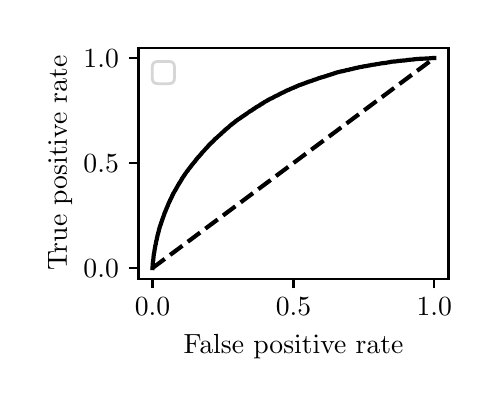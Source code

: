 \begingroup%
\makeatletter%
\begin{pgfpicture}%
\pgfpathrectangle{\pgfpointorigin}{\pgfqpoint{2.222in}{1.754in}}%
\pgfusepath{use as bounding box, clip}%
\begin{pgfscope}%
\pgfsetbuttcap%
\pgfsetmiterjoin%
\definecolor{currentfill}{rgb}{1.0,1.0,1.0}%
\pgfsetfillcolor{currentfill}%
\pgfsetlinewidth{0.0pt}%
\definecolor{currentstroke}{rgb}{1.0,1.0,1.0}%
\pgfsetstrokecolor{currentstroke}%
\pgfsetdash{}{0pt}%
\pgfpathmoveto{\pgfqpoint{0.0in}{0.0in}}%
\pgfpathlineto{\pgfqpoint{2.222in}{0.0in}}%
\pgfpathlineto{\pgfqpoint{2.222in}{1.754in}}%
\pgfpathlineto{\pgfqpoint{0.0in}{1.754in}}%
\pgfpathlineto{\pgfqpoint{0.0in}{0.0in}}%
\pgfpathclose%
\pgfusepath{fill}%
\end{pgfscope}%
\begin{pgfscope}%
\pgfsetbuttcap%
\pgfsetmiterjoin%
\definecolor{currentfill}{rgb}{1.0,1.0,1.0}%
\pgfsetfillcolor{currentfill}%
\pgfsetlinewidth{0.0pt}%
\definecolor{currentstroke}{rgb}{0.0,0.0,0.0}%
\pgfsetstrokecolor{currentstroke}%
\pgfsetstrokeopacity{0.0}%
\pgfsetdash{}{0pt}%
\pgfpathmoveto{\pgfqpoint{0.554in}{0.499in}}%
\pgfpathlineto{\pgfqpoint{2.104in}{0.499in}}%
\pgfpathlineto{\pgfqpoint{2.104in}{1.654in}}%
\pgfpathlineto{\pgfqpoint{0.554in}{1.654in}}%
\pgfpathlineto{\pgfqpoint{0.554in}{0.499in}}%
\pgfpathclose%
\pgfusepath{fill}%
\end{pgfscope}%
\begin{pgfscope}%
\pgfsetbuttcap%
\pgfsetroundjoin%
\definecolor{currentfill}{rgb}{0.0,0.0,0.0}%
\pgfsetfillcolor{currentfill}%
\pgfsetlinewidth{0.803pt}%
\definecolor{currentstroke}{rgb}{0.0,0.0,0.0}%
\pgfsetstrokecolor{currentstroke}%
\pgfsetdash{}{0pt}%
\pgfsys@defobject{currentmarker}{\pgfqpoint{0.0in}{-0.049in}}{\pgfqpoint{0.0in}{0.0in}}{%
\pgfpathmoveto{\pgfqpoint{0.0in}{0.0in}}%
\pgfpathlineto{\pgfqpoint{0.0in}{-0.049in}}%
\pgfusepath{stroke,fill}%
}%
\begin{pgfscope}%
\pgfsys@transformshift{0.624in}{0.499in}%
\pgfsys@useobject{currentmarker}{}%
\end{pgfscope}%
\end{pgfscope}%
\begin{pgfscope}%
\definecolor{textcolor}{rgb}{0.0,0.0,0.0}%
\pgfsetstrokecolor{textcolor}%
\pgfsetfillcolor{textcolor}%
\pgftext[x=0.624in,y=0.402in,,top]{\color{textcolor}\rmfamily\fontsize{10.0}{12.0}\selectfont \(\displaystyle {0.0}\)}%
\end{pgfscope}%
\begin{pgfscope}%
\pgfsetbuttcap%
\pgfsetroundjoin%
\definecolor{currentfill}{rgb}{0.0,0.0,0.0}%
\pgfsetfillcolor{currentfill}%
\pgfsetlinewidth{0.803pt}%
\definecolor{currentstroke}{rgb}{0.0,0.0,0.0}%
\pgfsetstrokecolor{currentstroke}%
\pgfsetdash{}{0pt}%
\pgfsys@defobject{currentmarker}{\pgfqpoint{0.0in}{-0.049in}}{\pgfqpoint{0.0in}{0.0in}}{%
\pgfpathmoveto{\pgfqpoint{0.0in}{0.0in}}%
\pgfpathlineto{\pgfqpoint{0.0in}{-0.049in}}%
\pgfusepath{stroke,fill}%
}%
\begin{pgfscope}%
\pgfsys@transformshift{1.329in}{0.499in}%
\pgfsys@useobject{currentmarker}{}%
\end{pgfscope}%
\end{pgfscope}%
\begin{pgfscope}%
\definecolor{textcolor}{rgb}{0.0,0.0,0.0}%
\pgfsetstrokecolor{textcolor}%
\pgfsetfillcolor{textcolor}%
\pgftext[x=1.329in,y=0.402in,,top]{\color{textcolor}\rmfamily\fontsize{10.0}{12.0}\selectfont \(\displaystyle {0.5}\)}%
\end{pgfscope}%
\begin{pgfscope}%
\pgfsetbuttcap%
\pgfsetroundjoin%
\definecolor{currentfill}{rgb}{0.0,0.0,0.0}%
\pgfsetfillcolor{currentfill}%
\pgfsetlinewidth{0.803pt}%
\definecolor{currentstroke}{rgb}{0.0,0.0,0.0}%
\pgfsetstrokecolor{currentstroke}%
\pgfsetdash{}{0pt}%
\pgfsys@defobject{currentmarker}{\pgfqpoint{0.0in}{-0.049in}}{\pgfqpoint{0.0in}{0.0in}}{%
\pgfpathmoveto{\pgfqpoint{0.0in}{0.0in}}%
\pgfpathlineto{\pgfqpoint{0.0in}{-0.049in}}%
\pgfusepath{stroke,fill}%
}%
\begin{pgfscope}%
\pgfsys@transformshift{2.033in}{0.499in}%
\pgfsys@useobject{currentmarker}{}%
\end{pgfscope}%
\end{pgfscope}%
\begin{pgfscope}%
\definecolor{textcolor}{rgb}{0.0,0.0,0.0}%
\pgfsetstrokecolor{textcolor}%
\pgfsetfillcolor{textcolor}%
\pgftext[x=2.033in,y=0.402in,,top]{\color{textcolor}\rmfamily\fontsize{10.0}{12.0}\selectfont \(\displaystyle {1.0}\)}%
\end{pgfscope}%
\begin{pgfscope}%
\definecolor{textcolor}{rgb}{0.0,0.0,0.0}%
\pgfsetstrokecolor{textcolor}%
\pgfsetfillcolor{textcolor}%
\pgftext[x=1.329in,y=0.223in,,top]{\color{textcolor}\rmfamily\fontsize{10.0}{12.0}\selectfont False positive rate}%
\end{pgfscope}%
\begin{pgfscope}%
\pgfsetbuttcap%
\pgfsetroundjoin%
\definecolor{currentfill}{rgb}{0.0,0.0,0.0}%
\pgfsetfillcolor{currentfill}%
\pgfsetlinewidth{0.803pt}%
\definecolor{currentstroke}{rgb}{0.0,0.0,0.0}%
\pgfsetstrokecolor{currentstroke}%
\pgfsetdash{}{0pt}%
\pgfsys@defobject{currentmarker}{\pgfqpoint{-0.049in}{0.0in}}{\pgfqpoint{-0.0in}{0.0in}}{%
\pgfpathmoveto{\pgfqpoint{-0.0in}{0.0in}}%
\pgfpathlineto{\pgfqpoint{-0.049in}{0.0in}}%
\pgfusepath{stroke,fill}%
}%
\begin{pgfscope}%
\pgfsys@transformshift{0.554in}{0.552in}%
\pgfsys@useobject{currentmarker}{}%
\end{pgfscope}%
\end{pgfscope}%
\begin{pgfscope}%
\definecolor{textcolor}{rgb}{0.0,0.0,0.0}%
\pgfsetstrokecolor{textcolor}%
\pgfsetfillcolor{textcolor}%
\pgftext[x=0.279in, y=0.504in, left, base]{\color{textcolor}\rmfamily\fontsize{10.0}{12.0}\selectfont \(\displaystyle {0.0}\)}%
\end{pgfscope}%
\begin{pgfscope}%
\pgfsetbuttcap%
\pgfsetroundjoin%
\definecolor{currentfill}{rgb}{0.0,0.0,0.0}%
\pgfsetfillcolor{currentfill}%
\pgfsetlinewidth{0.803pt}%
\definecolor{currentstroke}{rgb}{0.0,0.0,0.0}%
\pgfsetstrokecolor{currentstroke}%
\pgfsetdash{}{0pt}%
\pgfsys@defobject{currentmarker}{\pgfqpoint{-0.049in}{0.0in}}{\pgfqpoint{-0.0in}{0.0in}}{%
\pgfpathmoveto{\pgfqpoint{-0.0in}{0.0in}}%
\pgfpathlineto{\pgfqpoint{-0.049in}{0.0in}}%
\pgfusepath{stroke,fill}%
}%
\begin{pgfscope}%
\pgfsys@transformshift{0.554in}{1.077in}%
\pgfsys@useobject{currentmarker}{}%
\end{pgfscope}%
\end{pgfscope}%
\begin{pgfscope}%
\definecolor{textcolor}{rgb}{0.0,0.0,0.0}%
\pgfsetstrokecolor{textcolor}%
\pgfsetfillcolor{textcolor}%
\pgftext[x=0.279in, y=1.029in, left, base]{\color{textcolor}\rmfamily\fontsize{10.0}{12.0}\selectfont \(\displaystyle {0.5}\)}%
\end{pgfscope}%
\begin{pgfscope}%
\pgfsetbuttcap%
\pgfsetroundjoin%
\definecolor{currentfill}{rgb}{0.0,0.0,0.0}%
\pgfsetfillcolor{currentfill}%
\pgfsetlinewidth{0.803pt}%
\definecolor{currentstroke}{rgb}{0.0,0.0,0.0}%
\pgfsetstrokecolor{currentstroke}%
\pgfsetdash{}{0pt}%
\pgfsys@defobject{currentmarker}{\pgfqpoint{-0.049in}{0.0in}}{\pgfqpoint{-0.0in}{0.0in}}{%
\pgfpathmoveto{\pgfqpoint{-0.0in}{0.0in}}%
\pgfpathlineto{\pgfqpoint{-0.049in}{0.0in}}%
\pgfusepath{stroke,fill}%
}%
\begin{pgfscope}%
\pgfsys@transformshift{0.554in}{1.602in}%
\pgfsys@useobject{currentmarker}{}%
\end{pgfscope}%
\end{pgfscope}%
\begin{pgfscope}%
\definecolor{textcolor}{rgb}{0.0,0.0,0.0}%
\pgfsetstrokecolor{textcolor}%
\pgfsetfillcolor{textcolor}%
\pgftext[x=0.279in, y=1.554in, left, base]{\color{textcolor}\rmfamily\fontsize{10.0}{12.0}\selectfont \(\displaystyle {1.0}\)}%
\end{pgfscope}%
\begin{pgfscope}%
\definecolor{textcolor}{rgb}{0.0,0.0,0.0}%
\pgfsetstrokecolor{textcolor}%
\pgfsetfillcolor{textcolor}%
\pgftext[x=0.223in,y=1.077in,,bottom,rotate=90.0]{\color{textcolor}\rmfamily\fontsize{10.0}{12.0}\selectfont True positive rate}%
\end{pgfscope}%
\begin{pgfscope}%
\pgfpathrectangle{\pgfqpoint{0.554in}{0.499in}}{\pgfqpoint{1.55in}{1.155in}}%
\pgfusepath{clip}%
\pgfsetbuttcap%
\pgfsetroundjoin%
\pgfsetlinewidth{1.506pt}%
\definecolor{currentstroke}{rgb}{0.0,0.0,0.0}%
\pgfsetstrokecolor{currentstroke}%
\pgfsetdash{{5.55pt}{2.4pt}}{0.0pt}%
\pgfpathmoveto{\pgfqpoint{0.624in}{0.552in}}%
\pgfpathlineto{\pgfqpoint{2.033in}{1.602in}}%
\pgfusepath{stroke}%
\end{pgfscope}%
\begin{pgfscope}%
\pgfpathrectangle{\pgfqpoint{0.554in}{0.499in}}{\pgfqpoint{1.55in}{1.155in}}%
\pgfusepath{clip}%
\pgfsetrectcap%
\pgfsetroundjoin%
\pgfsetlinewidth{1.506pt}%
\definecolor{currentstroke}{rgb}{0.0,0.0,0.0}%
\pgfsetstrokecolor{currentstroke}%
\pgfsetdash{}{0pt}%
\pgfpathmoveto{\pgfqpoint{0.624in}{0.552in}}%
\pgfpathlineto{\pgfqpoint{0.625in}{0.566in}}%
\pgfpathlineto{\pgfqpoint{0.625in}{0.567in}}%
\pgfpathlineto{\pgfqpoint{0.626in}{0.581in}}%
\pgfpathlineto{\pgfqpoint{0.626in}{0.582in}}%
\pgfpathlineto{\pgfqpoint{0.626in}{0.582in}}%
\pgfpathlineto{\pgfqpoint{0.628in}{0.592in}}%
\pgfpathlineto{\pgfqpoint{0.628in}{0.593in}}%
\pgfpathlineto{\pgfqpoint{0.629in}{0.604in}}%
\pgfpathlineto{\pgfqpoint{0.629in}{0.605in}}%
\pgfpathlineto{\pgfqpoint{0.63in}{0.614in}}%
\pgfpathlineto{\pgfqpoint{0.63in}{0.615in}}%
\pgfpathlineto{\pgfqpoint{0.631in}{0.623in}}%
\pgfpathlineto{\pgfqpoint{0.631in}{0.624in}}%
\pgfpathlineto{\pgfqpoint{0.633in}{0.63in}}%
\pgfpathlineto{\pgfqpoint{0.633in}{0.631in}}%
\pgfpathlineto{\pgfqpoint{0.634in}{0.639in}}%
\pgfpathlineto{\pgfqpoint{0.634in}{0.64in}}%
\pgfpathlineto{\pgfqpoint{0.635in}{0.647in}}%
\pgfpathlineto{\pgfqpoint{0.636in}{0.648in}}%
\pgfpathlineto{\pgfqpoint{0.637in}{0.655in}}%
\pgfpathlineto{\pgfqpoint{0.637in}{0.656in}}%
\pgfpathlineto{\pgfqpoint{0.638in}{0.662in}}%
\pgfpathlineto{\pgfqpoint{0.638in}{0.663in}}%
\pgfpathlineto{\pgfqpoint{0.639in}{0.668in}}%
\pgfpathlineto{\pgfqpoint{0.64in}{0.669in}}%
\pgfpathlineto{\pgfqpoint{0.64in}{0.669in}}%
\pgfpathlineto{\pgfqpoint{0.641in}{0.675in}}%
\pgfpathlineto{\pgfqpoint{0.641in}{0.676in}}%
\pgfpathlineto{\pgfqpoint{0.642in}{0.681in}}%
\pgfpathlineto{\pgfqpoint{0.642in}{0.682in}}%
\pgfpathlineto{\pgfqpoint{0.643in}{0.688in}}%
\pgfpathlineto{\pgfqpoint{0.644in}{0.689in}}%
\pgfpathlineto{\pgfqpoint{0.645in}{0.693in}}%
\pgfpathlineto{\pgfqpoint{0.645in}{0.694in}}%
\pgfpathlineto{\pgfqpoint{0.646in}{0.699in}}%
\pgfpathlineto{\pgfqpoint{0.646in}{0.7in}}%
\pgfpathlineto{\pgfqpoint{0.647in}{0.706in}}%
\pgfpathlineto{\pgfqpoint{0.648in}{0.707in}}%
\pgfpathlineto{\pgfqpoint{0.649in}{0.713in}}%
\pgfpathlineto{\pgfqpoint{0.649in}{0.714in}}%
\pgfpathlineto{\pgfqpoint{0.65in}{0.719in}}%
\pgfpathlineto{\pgfqpoint{0.651in}{0.72in}}%
\pgfpathlineto{\pgfqpoint{0.652in}{0.724in}}%
\pgfpathlineto{\pgfqpoint{0.652in}{0.725in}}%
\pgfpathlineto{\pgfqpoint{0.653in}{0.729in}}%
\pgfpathlineto{\pgfqpoint{0.653in}{0.73in}}%
\pgfpathlineto{\pgfqpoint{0.655in}{0.735in}}%
\pgfpathlineto{\pgfqpoint{0.655in}{0.735in}}%
\pgfpathlineto{\pgfqpoint{0.655in}{0.736in}}%
\pgfpathlineto{\pgfqpoint{0.656in}{0.741in}}%
\pgfpathlineto{\pgfqpoint{0.656in}{0.742in}}%
\pgfpathlineto{\pgfqpoint{0.657in}{0.746in}}%
\pgfpathlineto{\pgfqpoint{0.658in}{0.747in}}%
\pgfpathlineto{\pgfqpoint{0.659in}{0.751in}}%
\pgfpathlineto{\pgfqpoint{0.659in}{0.752in}}%
\pgfpathlineto{\pgfqpoint{0.66in}{0.756in}}%
\pgfpathlineto{\pgfqpoint{0.66in}{0.757in}}%
\pgfpathlineto{\pgfqpoint{0.662in}{0.761in}}%
\pgfpathlineto{\pgfqpoint{0.662in}{0.762in}}%
\pgfpathlineto{\pgfqpoint{0.663in}{0.765in}}%
\pgfpathlineto{\pgfqpoint{0.664in}{0.766in}}%
\pgfpathlineto{\pgfqpoint{0.665in}{0.77in}}%
\pgfpathlineto{\pgfqpoint{0.665in}{0.771in}}%
\pgfpathlineto{\pgfqpoint{0.666in}{0.773in}}%
\pgfpathlineto{\pgfqpoint{0.667in}{0.774in}}%
\pgfpathlineto{\pgfqpoint{0.668in}{0.779in}}%
\pgfpathlineto{\pgfqpoint{0.668in}{0.78in}}%
\pgfpathlineto{\pgfqpoint{0.669in}{0.783in}}%
\pgfpathlineto{\pgfqpoint{0.67in}{0.784in}}%
\pgfpathlineto{\pgfqpoint{0.671in}{0.788in}}%
\pgfpathlineto{\pgfqpoint{0.671in}{0.789in}}%
\pgfpathlineto{\pgfqpoint{0.672in}{0.792in}}%
\pgfpathlineto{\pgfqpoint{0.673in}{0.793in}}%
\pgfpathlineto{\pgfqpoint{0.674in}{0.796in}}%
\pgfpathlineto{\pgfqpoint{0.674in}{0.797in}}%
\pgfpathlineto{\pgfqpoint{0.675in}{0.8in}}%
\pgfpathlineto{\pgfqpoint{0.676in}{0.801in}}%
\pgfpathlineto{\pgfqpoint{0.677in}{0.804in}}%
\pgfpathlineto{\pgfqpoint{0.677in}{0.805in}}%
\pgfpathlineto{\pgfqpoint{0.678in}{0.808in}}%
\pgfpathlineto{\pgfqpoint{0.679in}{0.809in}}%
\pgfpathlineto{\pgfqpoint{0.68in}{0.812in}}%
\pgfpathlineto{\pgfqpoint{0.68in}{0.813in}}%
\pgfpathlineto{\pgfqpoint{0.681in}{0.816in}}%
\pgfpathlineto{\pgfqpoint{0.682in}{0.817in}}%
\pgfpathlineto{\pgfqpoint{0.683in}{0.821in}}%
\pgfpathlineto{\pgfqpoint{0.683in}{0.822in}}%
\pgfpathlineto{\pgfqpoint{0.684in}{0.826in}}%
\pgfpathlineto{\pgfqpoint{0.685in}{0.827in}}%
\pgfpathlineto{\pgfqpoint{0.686in}{0.83in}}%
\pgfpathlineto{\pgfqpoint{0.687in}{0.831in}}%
\pgfpathlineto{\pgfqpoint{0.688in}{0.833in}}%
\pgfpathlineto{\pgfqpoint{0.688in}{0.835in}}%
\pgfpathlineto{\pgfqpoint{0.689in}{0.838in}}%
\pgfpathlineto{\pgfqpoint{0.689in}{0.838in}}%
\pgfpathlineto{\pgfqpoint{0.69in}{0.839in}}%
\pgfpathlineto{\pgfqpoint{0.691in}{0.841in}}%
\pgfpathlineto{\pgfqpoint{0.691in}{0.842in}}%
\pgfpathlineto{\pgfqpoint{0.692in}{0.845in}}%
\pgfpathlineto{\pgfqpoint{0.693in}{0.846in}}%
\pgfpathlineto{\pgfqpoint{0.694in}{0.849in}}%
\pgfpathlineto{\pgfqpoint{0.694in}{0.85in}}%
\pgfpathlineto{\pgfqpoint{0.695in}{0.853in}}%
\pgfpathlineto{\pgfqpoint{0.695in}{0.853in}}%
\pgfpathlineto{\pgfqpoint{0.696in}{0.854in}}%
\pgfpathlineto{\pgfqpoint{0.698in}{0.858in}}%
\pgfpathlineto{\pgfqpoint{0.698in}{0.859in}}%
\pgfpathlineto{\pgfqpoint{0.699in}{0.862in}}%
\pgfpathlineto{\pgfqpoint{0.7in}{0.863in}}%
\pgfpathlineto{\pgfqpoint{0.701in}{0.865in}}%
\pgfpathlineto{\pgfqpoint{0.701in}{0.866in}}%
\pgfpathlineto{\pgfqpoint{0.702in}{0.869in}}%
\pgfpathlineto{\pgfqpoint{0.702in}{0.869in}}%
\pgfpathlineto{\pgfqpoint{0.703in}{0.87in}}%
\pgfpathlineto{\pgfqpoint{0.704in}{0.873in}}%
\pgfpathlineto{\pgfqpoint{0.704in}{0.874in}}%
\pgfpathlineto{\pgfqpoint{0.704in}{0.874in}}%
\pgfpathlineto{\pgfqpoint{0.705in}{0.877in}}%
\pgfpathlineto{\pgfqpoint{0.706in}{0.878in}}%
\pgfpathlineto{\pgfqpoint{0.707in}{0.88in}}%
\pgfpathlineto{\pgfqpoint{0.707in}{0.881in}}%
\pgfpathlineto{\pgfqpoint{0.708in}{0.883in}}%
\pgfpathlineto{\pgfqpoint{0.709in}{0.884in}}%
\pgfpathlineto{\pgfqpoint{0.71in}{0.886in}}%
\pgfpathlineto{\pgfqpoint{0.711in}{0.887in}}%
\pgfpathlineto{\pgfqpoint{0.712in}{0.89in}}%
\pgfpathlineto{\pgfqpoint{0.712in}{0.892in}}%
\pgfpathlineto{\pgfqpoint{0.713in}{0.894in}}%
\pgfpathlineto{\pgfqpoint{0.714in}{0.895in}}%
\pgfpathlineto{\pgfqpoint{0.715in}{0.897in}}%
\pgfpathlineto{\pgfqpoint{0.716in}{0.898in}}%
\pgfpathlineto{\pgfqpoint{0.717in}{0.901in}}%
\pgfpathlineto{\pgfqpoint{0.717in}{0.902in}}%
\pgfpathlineto{\pgfqpoint{0.718in}{0.904in}}%
\pgfpathlineto{\pgfqpoint{0.719in}{0.905in}}%
\pgfpathlineto{\pgfqpoint{0.72in}{0.907in}}%
\pgfpathlineto{\pgfqpoint{0.721in}{0.908in}}%
\pgfpathlineto{\pgfqpoint{0.722in}{0.911in}}%
\pgfpathlineto{\pgfqpoint{0.722in}{0.912in}}%
\pgfpathlineto{\pgfqpoint{0.723in}{0.915in}}%
\pgfpathlineto{\pgfqpoint{0.724in}{0.916in}}%
\pgfpathlineto{\pgfqpoint{0.725in}{0.918in}}%
\pgfpathlineto{\pgfqpoint{0.726in}{0.919in}}%
\pgfpathlineto{\pgfqpoint{0.727in}{0.921in}}%
\pgfpathlineto{\pgfqpoint{0.727in}{0.923in}}%
\pgfpathlineto{\pgfqpoint{0.728in}{0.925in}}%
\pgfpathlineto{\pgfqpoint{0.729in}{0.926in}}%
\pgfpathlineto{\pgfqpoint{0.729in}{0.926in}}%
\pgfpathlineto{\pgfqpoint{0.73in}{0.928in}}%
\pgfpathlineto{\pgfqpoint{0.73in}{0.928in}}%
\pgfpathlineto{\pgfqpoint{0.731in}{0.929in}}%
\pgfpathlineto{\pgfqpoint{0.732in}{0.93in}}%
\pgfpathlineto{\pgfqpoint{0.732in}{0.932in}}%
\pgfpathlineto{\pgfqpoint{0.733in}{0.933in}}%
\pgfpathlineto{\pgfqpoint{0.734in}{0.935in}}%
\pgfpathlineto{\pgfqpoint{0.735in}{0.937in}}%
\pgfpathlineto{\pgfqpoint{0.736in}{0.938in}}%
\pgfpathlineto{\pgfqpoint{0.737in}{0.94in}}%
\pgfpathlineto{\pgfqpoint{0.738in}{0.941in}}%
\pgfpathlineto{\pgfqpoint{0.739in}{0.943in}}%
\pgfpathlineto{\pgfqpoint{0.74in}{0.944in}}%
\pgfpathlineto{\pgfqpoint{0.741in}{0.946in}}%
\pgfpathlineto{\pgfqpoint{0.741in}{0.948in}}%
\pgfpathlineto{\pgfqpoint{0.742in}{0.949in}}%
\pgfpathlineto{\pgfqpoint{0.743in}{0.95in}}%
\pgfpathlineto{\pgfqpoint{0.744in}{0.952in}}%
\pgfpathlineto{\pgfqpoint{0.745in}{0.954in}}%
\pgfpathlineto{\pgfqpoint{0.746in}{0.956in}}%
\pgfpathlineto{\pgfqpoint{0.747in}{0.957in}}%
\pgfpathlineto{\pgfqpoint{0.748in}{0.959in}}%
\pgfpathlineto{\pgfqpoint{0.749in}{0.96in}}%
\pgfpathlineto{\pgfqpoint{0.75in}{0.963in}}%
\pgfpathlineto{\pgfqpoint{0.75in}{0.964in}}%
\pgfpathlineto{\pgfqpoint{0.751in}{0.965in}}%
\pgfpathlineto{\pgfqpoint{0.752in}{0.966in}}%
\pgfpathlineto{\pgfqpoint{0.753in}{0.968in}}%
\pgfpathlineto{\pgfqpoint{0.754in}{0.969in}}%
\pgfpathlineto{\pgfqpoint{0.755in}{0.971in}}%
\pgfpathlineto{\pgfqpoint{0.756in}{0.972in}}%
\pgfpathlineto{\pgfqpoint{0.757in}{0.974in}}%
\pgfpathlineto{\pgfqpoint{0.757in}{0.975in}}%
\pgfpathlineto{\pgfqpoint{0.758in}{0.977in}}%
\pgfpathlineto{\pgfqpoint{0.759in}{0.978in}}%
\pgfpathlineto{\pgfqpoint{0.76in}{0.98in}}%
\pgfpathlineto{\pgfqpoint{0.761in}{0.981in}}%
\pgfpathlineto{\pgfqpoint{0.762in}{0.982in}}%
\pgfpathlineto{\pgfqpoint{0.763in}{0.983in}}%
\pgfpathlineto{\pgfqpoint{0.764in}{0.985in}}%
\pgfpathlineto{\pgfqpoint{0.764in}{0.985in}}%
\pgfpathlineto{\pgfqpoint{0.764in}{0.986in}}%
\pgfpathlineto{\pgfqpoint{0.766in}{0.988in}}%
\pgfpathlineto{\pgfqpoint{0.766in}{0.989in}}%
\pgfpathlineto{\pgfqpoint{0.767in}{0.991in}}%
\pgfpathlineto{\pgfqpoint{0.768in}{0.992in}}%
\pgfpathlineto{\pgfqpoint{0.769in}{0.994in}}%
\pgfpathlineto{\pgfqpoint{0.77in}{0.995in}}%
\pgfpathlineto{\pgfqpoint{0.771in}{0.996in}}%
\pgfpathlineto{\pgfqpoint{0.771in}{0.998in}}%
\pgfpathlineto{\pgfqpoint{0.772in}{1.0in}}%
\pgfpathlineto{\pgfqpoint{0.773in}{1.001in}}%
\pgfpathlineto{\pgfqpoint{0.775in}{1.004in}}%
\pgfpathlineto{\pgfqpoint{0.776in}{1.005in}}%
\pgfpathlineto{\pgfqpoint{0.777in}{1.007in}}%
\pgfpathlineto{\pgfqpoint{0.778in}{1.008in}}%
\pgfpathlineto{\pgfqpoint{0.779in}{1.01in}}%
\pgfpathlineto{\pgfqpoint{0.78in}{1.011in}}%
\pgfpathlineto{\pgfqpoint{0.781in}{1.013in}}%
\pgfpathlineto{\pgfqpoint{0.782in}{1.014in}}%
\pgfpathlineto{\pgfqpoint{0.783in}{1.016in}}%
\pgfpathlineto{\pgfqpoint{0.784in}{1.017in}}%
\pgfpathlineto{\pgfqpoint{0.785in}{1.019in}}%
\pgfpathlineto{\pgfqpoint{0.786in}{1.02in}}%
\pgfpathlineto{\pgfqpoint{0.787in}{1.021in}}%
\pgfpathlineto{\pgfqpoint{0.787in}{1.022in}}%
\pgfpathlineto{\pgfqpoint{0.788in}{1.024in}}%
\pgfpathlineto{\pgfqpoint{0.789in}{1.025in}}%
\pgfpathlineto{\pgfqpoint{0.791in}{1.027in}}%
\pgfpathlineto{\pgfqpoint{0.791in}{1.028in}}%
\pgfpathlineto{\pgfqpoint{0.793in}{1.03in}}%
\pgfpathlineto{\pgfqpoint{0.793in}{1.031in}}%
\pgfpathlineto{\pgfqpoint{0.794in}{1.032in}}%
\pgfpathlineto{\pgfqpoint{0.795in}{1.033in}}%
\pgfpathlineto{\pgfqpoint{0.796in}{1.034in}}%
\pgfpathlineto{\pgfqpoint{0.797in}{1.036in}}%
\pgfpathlineto{\pgfqpoint{0.798in}{1.037in}}%
\pgfpathlineto{\pgfqpoint{0.799in}{1.039in}}%
\pgfpathlineto{\pgfqpoint{0.8in}{1.04in}}%
\pgfpathlineto{\pgfqpoint{0.802in}{1.041in}}%
\pgfpathlineto{\pgfqpoint{0.803in}{1.043in}}%
\pgfpathlineto{\pgfqpoint{0.803in}{1.044in}}%
\pgfpathlineto{\pgfqpoint{0.805in}{1.046in}}%
\pgfpathlineto{\pgfqpoint{0.805in}{1.047in}}%
\pgfpathlineto{\pgfqpoint{0.806in}{1.048in}}%
\pgfpathlineto{\pgfqpoint{0.807in}{1.049in}}%
\pgfpathlineto{\pgfqpoint{0.808in}{1.05in}}%
\pgfpathlineto{\pgfqpoint{0.809in}{1.051in}}%
\pgfpathlineto{\pgfqpoint{0.81in}{1.053in}}%
\pgfpathlineto{\pgfqpoint{0.811in}{1.054in}}%
\pgfpathlineto{\pgfqpoint{0.812in}{1.055in}}%
\pgfpathlineto{\pgfqpoint{0.813in}{1.056in}}%
\pgfpathlineto{\pgfqpoint{0.814in}{1.058in}}%
\pgfpathlineto{\pgfqpoint{0.815in}{1.059in}}%
\pgfpathlineto{\pgfqpoint{0.816in}{1.06in}}%
\pgfpathlineto{\pgfqpoint{0.817in}{1.062in}}%
\pgfpathlineto{\pgfqpoint{0.818in}{1.063in}}%
\pgfpathlineto{\pgfqpoint{0.819in}{1.064in}}%
\pgfpathlineto{\pgfqpoint{0.82in}{1.066in}}%
\pgfpathlineto{\pgfqpoint{0.821in}{1.067in}}%
\pgfpathlineto{\pgfqpoint{0.822in}{1.069in}}%
\pgfpathlineto{\pgfqpoint{0.823in}{1.07in}}%
\pgfpathlineto{\pgfqpoint{0.824in}{1.071in}}%
\pgfpathlineto{\pgfqpoint{0.825in}{1.072in}}%
\pgfpathlineto{\pgfqpoint{0.826in}{1.073in}}%
\pgfpathlineto{\pgfqpoint{0.827in}{1.074in}}%
\pgfpathlineto{\pgfqpoint{0.828in}{1.076in}}%
\pgfpathlineto{\pgfqpoint{0.829in}{1.077in}}%
\pgfpathlineto{\pgfqpoint{0.83in}{1.078in}}%
\pgfpathlineto{\pgfqpoint{0.831in}{1.079in}}%
\pgfpathlineto{\pgfqpoint{0.832in}{1.08in}}%
\pgfpathlineto{\pgfqpoint{0.832in}{1.08in}}%
\pgfpathlineto{\pgfqpoint{0.833in}{1.081in}}%
\pgfpathlineto{\pgfqpoint{0.834in}{1.083in}}%
\pgfpathlineto{\pgfqpoint{0.835in}{1.084in}}%
\pgfpathlineto{\pgfqpoint{0.836in}{1.085in}}%
\pgfpathlineto{\pgfqpoint{0.837in}{1.086in}}%
\pgfpathlineto{\pgfqpoint{0.838in}{1.088in}}%
\pgfpathlineto{\pgfqpoint{0.838in}{1.089in}}%
\pgfpathlineto{\pgfqpoint{0.838in}{1.089in}}%
\pgfpathlineto{\pgfqpoint{0.84in}{1.091in}}%
\pgfpathlineto{\pgfqpoint{0.841in}{1.092in}}%
\pgfpathlineto{\pgfqpoint{0.842in}{1.093in}}%
\pgfpathlineto{\pgfqpoint{0.843in}{1.094in}}%
\pgfpathlineto{\pgfqpoint{0.844in}{1.096in}}%
\pgfpathlineto{\pgfqpoint{0.845in}{1.097in}}%
\pgfpathlineto{\pgfqpoint{0.846in}{1.098in}}%
\pgfpathlineto{\pgfqpoint{0.847in}{1.1in}}%
\pgfpathlineto{\pgfqpoint{0.848in}{1.101in}}%
\pgfpathlineto{\pgfqpoint{0.849in}{1.102in}}%
\pgfpathlineto{\pgfqpoint{0.85in}{1.103in}}%
\pgfpathlineto{\pgfqpoint{0.85in}{1.103in}}%
\pgfpathlineto{\pgfqpoint{0.851in}{1.104in}}%
\pgfpathlineto{\pgfqpoint{0.852in}{1.106in}}%
\pgfpathlineto{\pgfqpoint{0.852in}{1.106in}}%
\pgfpathlineto{\pgfqpoint{0.853in}{1.107in}}%
\pgfpathlineto{\pgfqpoint{0.854in}{1.108in}}%
\pgfpathlineto{\pgfqpoint{0.856in}{1.109in}}%
\pgfpathlineto{\pgfqpoint{0.857in}{1.11in}}%
\pgfpathlineto{\pgfqpoint{0.858in}{1.111in}}%
\pgfpathlineto{\pgfqpoint{0.859in}{1.112in}}%
\pgfpathlineto{\pgfqpoint{0.859in}{1.113in}}%
\pgfpathlineto{\pgfqpoint{0.861in}{1.115in}}%
\pgfpathlineto{\pgfqpoint{0.861in}{1.116in}}%
\pgfpathlineto{\pgfqpoint{0.863in}{1.118in}}%
\pgfpathlineto{\pgfqpoint{0.863in}{1.119in}}%
\pgfpathlineto{\pgfqpoint{0.865in}{1.12in}}%
\pgfpathlineto{\pgfqpoint{0.866in}{1.121in}}%
\pgfpathlineto{\pgfqpoint{0.867in}{1.122in}}%
\pgfpathlineto{\pgfqpoint{0.868in}{1.123in}}%
\pgfpathlineto{\pgfqpoint{0.869in}{1.125in}}%
\pgfpathlineto{\pgfqpoint{0.87in}{1.126in}}%
\pgfpathlineto{\pgfqpoint{0.871in}{1.127in}}%
\pgfpathlineto{\pgfqpoint{0.872in}{1.128in}}%
\pgfpathlineto{\pgfqpoint{0.873in}{1.13in}}%
\pgfpathlineto{\pgfqpoint{0.874in}{1.131in}}%
\pgfpathlineto{\pgfqpoint{0.875in}{1.132in}}%
\pgfpathlineto{\pgfqpoint{0.876in}{1.133in}}%
\pgfpathlineto{\pgfqpoint{0.877in}{1.134in}}%
\pgfpathlineto{\pgfqpoint{0.878in}{1.135in}}%
\pgfpathlineto{\pgfqpoint{0.879in}{1.136in}}%
\pgfpathlineto{\pgfqpoint{0.881in}{1.137in}}%
\pgfpathlineto{\pgfqpoint{0.882in}{1.139in}}%
\pgfpathlineto{\pgfqpoint{0.883in}{1.14in}}%
\pgfpathlineto{\pgfqpoint{0.884in}{1.141in}}%
\pgfpathlineto{\pgfqpoint{0.886in}{1.144in}}%
\pgfpathlineto{\pgfqpoint{0.887in}{1.145in}}%
\pgfpathlineto{\pgfqpoint{0.888in}{1.146in}}%
\pgfpathlineto{\pgfqpoint{0.889in}{1.147in}}%
\pgfpathlineto{\pgfqpoint{0.89in}{1.148in}}%
\pgfpathlineto{\pgfqpoint{0.891in}{1.149in}}%
\pgfpathlineto{\pgfqpoint{0.892in}{1.151in}}%
\pgfpathlineto{\pgfqpoint{0.893in}{1.152in}}%
\pgfpathlineto{\pgfqpoint{0.895in}{1.153in}}%
\pgfpathlineto{\pgfqpoint{0.896in}{1.154in}}%
\pgfpathlineto{\pgfqpoint{0.897in}{1.155in}}%
\pgfpathlineto{\pgfqpoint{0.898in}{1.157in}}%
\pgfpathlineto{\pgfqpoint{0.899in}{1.158in}}%
\pgfpathlineto{\pgfqpoint{0.9in}{1.159in}}%
\pgfpathlineto{\pgfqpoint{0.901in}{1.16in}}%
\pgfpathlineto{\pgfqpoint{0.902in}{1.161in}}%
\pgfpathlineto{\pgfqpoint{0.903in}{1.163in}}%
\pgfpathlineto{\pgfqpoint{0.904in}{1.164in}}%
\pgfpathlineto{\pgfqpoint{0.905in}{1.165in}}%
\pgfpathlineto{\pgfqpoint{0.906in}{1.166in}}%
\pgfpathlineto{\pgfqpoint{0.907in}{1.167in}}%
\pgfpathlineto{\pgfqpoint{0.908in}{1.168in}}%
\pgfpathlineto{\pgfqpoint{0.91in}{1.17in}}%
\pgfpathlineto{\pgfqpoint{0.911in}{1.171in}}%
\pgfpathlineto{\pgfqpoint{0.912in}{1.172in}}%
\pgfpathlineto{\pgfqpoint{0.913in}{1.173in}}%
\pgfpathlineto{\pgfqpoint{0.914in}{1.174in}}%
\pgfpathlineto{\pgfqpoint{0.916in}{1.175in}}%
\pgfpathlineto{\pgfqpoint{0.917in}{1.177in}}%
\pgfpathlineto{\pgfqpoint{0.918in}{1.178in}}%
\pgfpathlineto{\pgfqpoint{0.919in}{1.179in}}%
\pgfpathlineto{\pgfqpoint{0.92in}{1.18in}}%
\pgfpathlineto{\pgfqpoint{0.921in}{1.181in}}%
\pgfpathlineto{\pgfqpoint{0.923in}{1.182in}}%
\pgfpathlineto{\pgfqpoint{0.924in}{1.183in}}%
\pgfpathlineto{\pgfqpoint{0.925in}{1.184in}}%
\pgfpathlineto{\pgfqpoint{0.926in}{1.186in}}%
\pgfpathlineto{\pgfqpoint{0.928in}{1.187in}}%
\pgfpathlineto{\pgfqpoint{0.929in}{1.188in}}%
\pgfpathlineto{\pgfqpoint{0.93in}{1.189in}}%
\pgfpathlineto{\pgfqpoint{0.931in}{1.19in}}%
\pgfpathlineto{\pgfqpoint{0.932in}{1.191in}}%
\pgfpathlineto{\pgfqpoint{0.933in}{1.193in}}%
\pgfpathlineto{\pgfqpoint{0.934in}{1.194in}}%
\pgfpathlineto{\pgfqpoint{0.935in}{1.195in}}%
\pgfpathlineto{\pgfqpoint{0.936in}{1.196in}}%
\pgfpathlineto{\pgfqpoint{0.937in}{1.197in}}%
\pgfpathlineto{\pgfqpoint{0.938in}{1.198in}}%
\pgfpathlineto{\pgfqpoint{0.939in}{1.199in}}%
\pgfpathlineto{\pgfqpoint{0.941in}{1.2in}}%
\pgfpathlineto{\pgfqpoint{0.942in}{1.201in}}%
\pgfpathlineto{\pgfqpoint{0.943in}{1.202in}}%
\pgfpathlineto{\pgfqpoint{0.944in}{1.203in}}%
\pgfpathlineto{\pgfqpoint{0.946in}{1.204in}}%
\pgfpathlineto{\pgfqpoint{0.947in}{1.205in}}%
\pgfpathlineto{\pgfqpoint{0.948in}{1.206in}}%
\pgfpathlineto{\pgfqpoint{0.949in}{1.207in}}%
\pgfpathlineto{\pgfqpoint{0.951in}{1.209in}}%
\pgfpathlineto{\pgfqpoint{0.952in}{1.21in}}%
\pgfpathlineto{\pgfqpoint{0.953in}{1.211in}}%
\pgfpathlineto{\pgfqpoint{0.954in}{1.212in}}%
\pgfpathlineto{\pgfqpoint{0.955in}{1.213in}}%
\pgfpathlineto{\pgfqpoint{0.956in}{1.214in}}%
\pgfpathlineto{\pgfqpoint{0.956in}{1.214in}}%
\pgfpathlineto{\pgfqpoint{0.958in}{1.215in}}%
\pgfpathlineto{\pgfqpoint{0.959in}{1.216in}}%
\pgfpathlineto{\pgfqpoint{0.96in}{1.217in}}%
\pgfpathlineto{\pgfqpoint{0.961in}{1.218in}}%
\pgfpathlineto{\pgfqpoint{0.962in}{1.219in}}%
\pgfpathlineto{\pgfqpoint{0.963in}{1.22in}}%
\pgfpathlineto{\pgfqpoint{0.964in}{1.221in}}%
\pgfpathlineto{\pgfqpoint{0.966in}{1.222in}}%
\pgfpathlineto{\pgfqpoint{0.967in}{1.223in}}%
\pgfpathlineto{\pgfqpoint{0.968in}{1.225in}}%
\pgfpathlineto{\pgfqpoint{0.968in}{1.225in}}%
\pgfpathlineto{\pgfqpoint{0.969in}{1.226in}}%
\pgfpathlineto{\pgfqpoint{0.97in}{1.227in}}%
\pgfpathlineto{\pgfqpoint{0.971in}{1.228in}}%
\pgfpathlineto{\pgfqpoint{0.972in}{1.229in}}%
\pgfpathlineto{\pgfqpoint{0.974in}{1.23in}}%
\pgfpathlineto{\pgfqpoint{0.975in}{1.231in}}%
\pgfpathlineto{\pgfqpoint{0.976in}{1.232in}}%
\pgfpathlineto{\pgfqpoint{0.977in}{1.233in}}%
\pgfpathlineto{\pgfqpoint{0.977in}{1.233in}}%
\pgfpathlineto{\pgfqpoint{0.978in}{1.234in}}%
\pgfpathlineto{\pgfqpoint{0.979in}{1.235in}}%
\pgfpathlineto{\pgfqpoint{0.981in}{1.236in}}%
\pgfpathlineto{\pgfqpoint{0.982in}{1.237in}}%
\pgfpathlineto{\pgfqpoint{0.983in}{1.239in}}%
\pgfpathlineto{\pgfqpoint{0.984in}{1.24in}}%
\pgfpathlineto{\pgfqpoint{0.986in}{1.241in}}%
\pgfpathlineto{\pgfqpoint{0.987in}{1.242in}}%
\pgfpathlineto{\pgfqpoint{0.988in}{1.243in}}%
\pgfpathlineto{\pgfqpoint{0.989in}{1.244in}}%
\pgfpathlineto{\pgfqpoint{0.99in}{1.245in}}%
\pgfpathlineto{\pgfqpoint{0.991in}{1.246in}}%
\pgfpathlineto{\pgfqpoint{0.993in}{1.247in}}%
\pgfpathlineto{\pgfqpoint{0.994in}{1.248in}}%
\pgfpathlineto{\pgfqpoint{0.995in}{1.249in}}%
\pgfpathlineto{\pgfqpoint{0.996in}{1.25in}}%
\pgfpathlineto{\pgfqpoint{0.997in}{1.251in}}%
\pgfpathlineto{\pgfqpoint{0.999in}{1.252in}}%
\pgfpathlineto{\pgfqpoint{1.0in}{1.253in}}%
\pgfpathlineto{\pgfqpoint{1.001in}{1.254in}}%
\pgfpathlineto{\pgfqpoint{1.003in}{1.255in}}%
\pgfpathlineto{\pgfqpoint{1.004in}{1.256in}}%
\pgfpathlineto{\pgfqpoint{1.005in}{1.257in}}%
\pgfpathlineto{\pgfqpoint{1.006in}{1.258in}}%
\pgfpathlineto{\pgfqpoint{1.008in}{1.26in}}%
\pgfpathlineto{\pgfqpoint{1.009in}{1.261in}}%
\pgfpathlineto{\pgfqpoint{1.01in}{1.262in}}%
\pgfpathlineto{\pgfqpoint{1.011in}{1.263in}}%
\pgfpathlineto{\pgfqpoint{1.012in}{1.264in}}%
\pgfpathlineto{\pgfqpoint{1.013in}{1.265in}}%
\pgfpathlineto{\pgfqpoint{1.014in}{1.266in}}%
\pgfpathlineto{\pgfqpoint{1.015in}{1.266in}}%
\pgfpathlineto{\pgfqpoint{1.017in}{1.268in}}%
\pgfpathlineto{\pgfqpoint{1.018in}{1.268in}}%
\pgfpathlineto{\pgfqpoint{1.018in}{1.268in}}%
\pgfpathlineto{\pgfqpoint{1.02in}{1.27in}}%
\pgfpathlineto{\pgfqpoint{1.021in}{1.271in}}%
\pgfpathlineto{\pgfqpoint{1.022in}{1.272in}}%
\pgfpathlineto{\pgfqpoint{1.023in}{1.273in}}%
\pgfpathlineto{\pgfqpoint{1.025in}{1.274in}}%
\pgfpathlineto{\pgfqpoint{1.026in}{1.275in}}%
\pgfpathlineto{\pgfqpoint{1.028in}{1.276in}}%
\pgfpathlineto{\pgfqpoint{1.029in}{1.277in}}%
\pgfpathlineto{\pgfqpoint{1.03in}{1.278in}}%
\pgfpathlineto{\pgfqpoint{1.032in}{1.279in}}%
\pgfpathlineto{\pgfqpoint{1.033in}{1.28in}}%
\pgfpathlineto{\pgfqpoint{1.034in}{1.281in}}%
\pgfpathlineto{\pgfqpoint{1.035in}{1.282in}}%
\pgfpathlineto{\pgfqpoint{1.036in}{1.283in}}%
\pgfpathlineto{\pgfqpoint{1.038in}{1.284in}}%
\pgfpathlineto{\pgfqpoint{1.039in}{1.285in}}%
\pgfpathlineto{\pgfqpoint{1.041in}{1.287in}}%
\pgfpathlineto{\pgfqpoint{1.042in}{1.288in}}%
\pgfpathlineto{\pgfqpoint{1.043in}{1.289in}}%
\pgfpathlineto{\pgfqpoint{1.044in}{1.289in}}%
\pgfpathlineto{\pgfqpoint{1.046in}{1.29in}}%
\pgfpathlineto{\pgfqpoint{1.047in}{1.291in}}%
\pgfpathlineto{\pgfqpoint{1.048in}{1.292in}}%
\pgfpathlineto{\pgfqpoint{1.049in}{1.293in}}%
\pgfpathlineto{\pgfqpoint{1.051in}{1.294in}}%
\pgfpathlineto{\pgfqpoint{1.052in}{1.295in}}%
\pgfpathlineto{\pgfqpoint{1.054in}{1.296in}}%
\pgfpathlineto{\pgfqpoint{1.055in}{1.297in}}%
\pgfpathlineto{\pgfqpoint{1.056in}{1.298in}}%
\pgfpathlineto{\pgfqpoint{1.057in}{1.298in}}%
\pgfpathlineto{\pgfqpoint{1.059in}{1.299in}}%
\pgfpathlineto{\pgfqpoint{1.06in}{1.3in}}%
\pgfpathlineto{\pgfqpoint{1.062in}{1.301in}}%
\pgfpathlineto{\pgfqpoint{1.063in}{1.302in}}%
\pgfpathlineto{\pgfqpoint{1.064in}{1.303in}}%
\pgfpathlineto{\pgfqpoint{1.064in}{1.303in}}%
\pgfpathlineto{\pgfqpoint{1.065in}{1.304in}}%
\pgfpathlineto{\pgfqpoint{1.067in}{1.305in}}%
\pgfpathlineto{\pgfqpoint{1.069in}{1.306in}}%
\pgfpathlineto{\pgfqpoint{1.07in}{1.307in}}%
\pgfpathlineto{\pgfqpoint{1.071in}{1.308in}}%
\pgfpathlineto{\pgfqpoint{1.073in}{1.309in}}%
\pgfpathlineto{\pgfqpoint{1.074in}{1.31in}}%
\pgfpathlineto{\pgfqpoint{1.076in}{1.311in}}%
\pgfpathlineto{\pgfqpoint{1.077in}{1.312in}}%
\pgfpathlineto{\pgfqpoint{1.078in}{1.313in}}%
\pgfpathlineto{\pgfqpoint{1.079in}{1.313in}}%
\pgfpathlineto{\pgfqpoint{1.08in}{1.315in}}%
\pgfpathlineto{\pgfqpoint{1.081in}{1.315in}}%
\pgfpathlineto{\pgfqpoint{1.084in}{1.316in}}%
\pgfpathlineto{\pgfqpoint{1.085in}{1.317in}}%
\pgfpathlineto{\pgfqpoint{1.087in}{1.318in}}%
\pgfpathlineto{\pgfqpoint{1.088in}{1.319in}}%
\pgfpathlineto{\pgfqpoint{1.088in}{1.319in}}%
\pgfpathlineto{\pgfqpoint{1.09in}{1.32in}}%
\pgfpathlineto{\pgfqpoint{1.09in}{1.321in}}%
\pgfpathlineto{\pgfqpoint{1.092in}{1.322in}}%
\pgfpathlineto{\pgfqpoint{1.094in}{1.323in}}%
\pgfpathlineto{\pgfqpoint{1.094in}{1.323in}}%
\pgfpathlineto{\pgfqpoint{1.095in}{1.324in}}%
\pgfpathlineto{\pgfqpoint{1.097in}{1.325in}}%
\pgfpathlineto{\pgfqpoint{1.098in}{1.326in}}%
\pgfpathlineto{\pgfqpoint{1.098in}{1.326in}}%
\pgfpathlineto{\pgfqpoint{1.099in}{1.327in}}%
\pgfpathlineto{\pgfqpoint{1.1in}{1.327in}}%
\pgfpathlineto{\pgfqpoint{1.101in}{1.329in}}%
\pgfpathlineto{\pgfqpoint{1.103in}{1.329in}}%
\pgfpathlineto{\pgfqpoint{1.104in}{1.331in}}%
\pgfpathlineto{\pgfqpoint{1.105in}{1.331in}}%
\pgfpathlineto{\pgfqpoint{1.105in}{1.331in}}%
\pgfpathlineto{\pgfqpoint{1.106in}{1.332in}}%
\pgfpathlineto{\pgfqpoint{1.107in}{1.333in}}%
\pgfpathlineto{\pgfqpoint{1.109in}{1.334in}}%
\pgfpathlineto{\pgfqpoint{1.11in}{1.335in}}%
\pgfpathlineto{\pgfqpoint{1.112in}{1.336in}}%
\pgfpathlineto{\pgfqpoint{1.113in}{1.337in}}%
\pgfpathlineto{\pgfqpoint{1.115in}{1.338in}}%
\pgfpathlineto{\pgfqpoint{1.116in}{1.338in}}%
\pgfpathlineto{\pgfqpoint{1.118in}{1.339in}}%
\pgfpathlineto{\pgfqpoint{1.119in}{1.34in}}%
\pgfpathlineto{\pgfqpoint{1.121in}{1.341in}}%
\pgfpathlineto{\pgfqpoint{1.122in}{1.342in}}%
\pgfpathlineto{\pgfqpoint{1.122in}{1.342in}}%
\pgfpathlineto{\pgfqpoint{1.124in}{1.343in}}%
\pgfpathlineto{\pgfqpoint{1.125in}{1.344in}}%
\pgfpathlineto{\pgfqpoint{1.126in}{1.345in}}%
\pgfpathlineto{\pgfqpoint{1.127in}{1.346in}}%
\pgfpathlineto{\pgfqpoint{1.129in}{1.347in}}%
\pgfpathlineto{\pgfqpoint{1.13in}{1.348in}}%
\pgfpathlineto{\pgfqpoint{1.132in}{1.349in}}%
\pgfpathlineto{\pgfqpoint{1.133in}{1.349in}}%
\pgfpathlineto{\pgfqpoint{1.135in}{1.35in}}%
\pgfpathlineto{\pgfqpoint{1.136in}{1.352in}}%
\pgfpathlineto{\pgfqpoint{1.138in}{1.353in}}%
\pgfpathlineto{\pgfqpoint{1.139in}{1.354in}}%
\pgfpathlineto{\pgfqpoint{1.141in}{1.355in}}%
\pgfpathlineto{\pgfqpoint{1.142in}{1.356in}}%
\pgfpathlineto{\pgfqpoint{1.142in}{1.356in}}%
\pgfpathlineto{\pgfqpoint{1.144in}{1.357in}}%
\pgfpathlineto{\pgfqpoint{1.145in}{1.357in}}%
\pgfpathlineto{\pgfqpoint{1.145in}{1.357in}}%
\pgfpathlineto{\pgfqpoint{1.147in}{1.358in}}%
\pgfpathlineto{\pgfqpoint{1.147in}{1.359in}}%
\pgfpathlineto{\pgfqpoint{1.15in}{1.36in}}%
\pgfpathlineto{\pgfqpoint{1.151in}{1.361in}}%
\pgfpathlineto{\pgfqpoint{1.153in}{1.362in}}%
\pgfpathlineto{\pgfqpoint{1.154in}{1.362in}}%
\pgfpathlineto{\pgfqpoint{1.156in}{1.364in}}%
\pgfpathlineto{\pgfqpoint{1.157in}{1.364in}}%
\pgfpathlineto{\pgfqpoint{1.157in}{1.364in}}%
\pgfpathlineto{\pgfqpoint{1.159in}{1.365in}}%
\pgfpathlineto{\pgfqpoint{1.16in}{1.366in}}%
\pgfpathlineto{\pgfqpoint{1.161in}{1.367in}}%
\pgfpathlineto{\pgfqpoint{1.162in}{1.368in}}%
\pgfpathlineto{\pgfqpoint{1.163in}{1.369in}}%
\pgfpathlineto{\pgfqpoint{1.165in}{1.37in}}%
\pgfpathlineto{\pgfqpoint{1.167in}{1.371in}}%
\pgfpathlineto{\pgfqpoint{1.168in}{1.372in}}%
\pgfpathlineto{\pgfqpoint{1.17in}{1.373in}}%
\pgfpathlineto{\pgfqpoint{1.171in}{1.373in}}%
\pgfpathlineto{\pgfqpoint{1.173in}{1.374in}}%
\pgfpathlineto{\pgfqpoint{1.174in}{1.375in}}%
\pgfpathlineto{\pgfqpoint{1.175in}{1.376in}}%
\pgfpathlineto{\pgfqpoint{1.176in}{1.377in}}%
\pgfpathlineto{\pgfqpoint{1.179in}{1.378in}}%
\pgfpathlineto{\pgfqpoint{1.18in}{1.379in}}%
\pgfpathlineto{\pgfqpoint{1.182in}{1.38in}}%
\pgfpathlineto{\pgfqpoint{1.182in}{1.38in}}%
\pgfpathlineto{\pgfqpoint{1.183in}{1.381in}}%
\pgfpathlineto{\pgfqpoint{1.184in}{1.382in}}%
\pgfpathlineto{\pgfqpoint{1.185in}{1.383in}}%
\pgfpathlineto{\pgfqpoint{1.188in}{1.384in}}%
\pgfpathlineto{\pgfqpoint{1.189in}{1.384in}}%
\pgfpathlineto{\pgfqpoint{1.191in}{1.386in}}%
\pgfpathlineto{\pgfqpoint{1.192in}{1.386in}}%
\pgfpathlineto{\pgfqpoint{1.194in}{1.387in}}%
\pgfpathlineto{\pgfqpoint{1.195in}{1.388in}}%
\pgfpathlineto{\pgfqpoint{1.197in}{1.389in}}%
\pgfpathlineto{\pgfqpoint{1.198in}{1.39in}}%
\pgfpathlineto{\pgfqpoint{1.2in}{1.391in}}%
\pgfpathlineto{\pgfqpoint{1.201in}{1.392in}}%
\pgfpathlineto{\pgfqpoint{1.203in}{1.393in}}%
\pgfpathlineto{\pgfqpoint{1.204in}{1.393in}}%
\pgfpathlineto{\pgfqpoint{1.204in}{1.393in}}%
\pgfpathlineto{\pgfqpoint{1.206in}{1.394in}}%
\pgfpathlineto{\pgfqpoint{1.207in}{1.395in}}%
\pgfpathlineto{\pgfqpoint{1.209in}{1.396in}}%
\pgfpathlineto{\pgfqpoint{1.21in}{1.397in}}%
\pgfpathlineto{\pgfqpoint{1.213in}{1.398in}}%
\pgfpathlineto{\pgfqpoint{1.214in}{1.399in}}%
\pgfpathlineto{\pgfqpoint{1.217in}{1.4in}}%
\pgfpathlineto{\pgfqpoint{1.218in}{1.4in}}%
\pgfpathlineto{\pgfqpoint{1.221in}{1.402in}}%
\pgfpathlineto{\pgfqpoint{1.222in}{1.402in}}%
\pgfpathlineto{\pgfqpoint{1.225in}{1.403in}}%
\pgfpathlineto{\pgfqpoint{1.226in}{1.404in}}%
\pgfpathlineto{\pgfqpoint{1.228in}{1.405in}}%
\pgfpathlineto{\pgfqpoint{1.229in}{1.406in}}%
\pgfpathlineto{\pgfqpoint{1.231in}{1.407in}}%
\pgfpathlineto{\pgfqpoint{1.232in}{1.408in}}%
\pgfpathlineto{\pgfqpoint{1.232in}{1.408in}}%
\pgfpathlineto{\pgfqpoint{1.235in}{1.409in}}%
\pgfpathlineto{\pgfqpoint{1.236in}{1.41in}}%
\pgfpathlineto{\pgfqpoint{1.238in}{1.411in}}%
\pgfpathlineto{\pgfqpoint{1.239in}{1.411in}}%
\pgfpathlineto{\pgfqpoint{1.241in}{1.412in}}%
\pgfpathlineto{\pgfqpoint{1.242in}{1.413in}}%
\pgfpathlineto{\pgfqpoint{1.245in}{1.414in}}%
\pgfpathlineto{\pgfqpoint{1.246in}{1.414in}}%
\pgfpathlineto{\pgfqpoint{1.249in}{1.416in}}%
\pgfpathlineto{\pgfqpoint{1.25in}{1.416in}}%
\pgfpathlineto{\pgfqpoint{1.252in}{1.417in}}%
\pgfpathlineto{\pgfqpoint{1.253in}{1.418in}}%
\pgfpathlineto{\pgfqpoint{1.253in}{1.418in}}%
\pgfpathlineto{\pgfqpoint{1.255in}{1.419in}}%
\pgfpathlineto{\pgfqpoint{1.256in}{1.42in}}%
\pgfpathlineto{\pgfqpoint{1.258in}{1.421in}}%
\pgfpathlineto{\pgfqpoint{1.259in}{1.421in}}%
\pgfpathlineto{\pgfqpoint{1.261in}{1.422in}}%
\pgfpathlineto{\pgfqpoint{1.262in}{1.423in}}%
\pgfpathlineto{\pgfqpoint{1.265in}{1.424in}}%
\pgfpathlineto{\pgfqpoint{1.266in}{1.425in}}%
\pgfpathlineto{\pgfqpoint{1.266in}{1.425in}}%
\pgfpathlineto{\pgfqpoint{1.268in}{1.426in}}%
\pgfpathlineto{\pgfqpoint{1.269in}{1.427in}}%
\pgfpathlineto{\pgfqpoint{1.27in}{1.427in}}%
\pgfpathlineto{\pgfqpoint{1.272in}{1.428in}}%
\pgfpathlineto{\pgfqpoint{1.273in}{1.428in}}%
\pgfpathlineto{\pgfqpoint{1.275in}{1.429in}}%
\pgfpathlineto{\pgfqpoint{1.276in}{1.43in}}%
\pgfpathlineto{\pgfqpoint{1.279in}{1.431in}}%
\pgfpathlineto{\pgfqpoint{1.28in}{1.431in}}%
\pgfpathlineto{\pgfqpoint{1.282in}{1.432in}}%
\pgfpathlineto{\pgfqpoint{1.283in}{1.433in}}%
\pgfpathlineto{\pgfqpoint{1.285in}{1.434in}}%
\pgfpathlineto{\pgfqpoint{1.286in}{1.435in}}%
\pgfpathlineto{\pgfqpoint{1.289in}{1.436in}}%
\pgfpathlineto{\pgfqpoint{1.29in}{1.437in}}%
\pgfpathlineto{\pgfqpoint{1.29in}{1.437in}}%
\pgfpathlineto{\pgfqpoint{1.293in}{1.438in}}%
\pgfpathlineto{\pgfqpoint{1.294in}{1.439in}}%
\pgfpathlineto{\pgfqpoint{1.296in}{1.44in}}%
\pgfpathlineto{\pgfqpoint{1.297in}{1.44in}}%
\pgfpathlineto{\pgfqpoint{1.3in}{1.441in}}%
\pgfpathlineto{\pgfqpoint{1.301in}{1.442in}}%
\pgfpathlineto{\pgfqpoint{1.304in}{1.443in}}%
\pgfpathlineto{\pgfqpoint{1.305in}{1.443in}}%
\pgfpathlineto{\pgfqpoint{1.307in}{1.444in}}%
\pgfpathlineto{\pgfqpoint{1.309in}{1.445in}}%
\pgfpathlineto{\pgfqpoint{1.311in}{1.446in}}%
\pgfpathlineto{\pgfqpoint{1.312in}{1.447in}}%
\pgfpathlineto{\pgfqpoint{1.315in}{1.448in}}%
\pgfpathlineto{\pgfqpoint{1.316in}{1.448in}}%
\pgfpathlineto{\pgfqpoint{1.319in}{1.45in}}%
\pgfpathlineto{\pgfqpoint{1.32in}{1.45in}}%
\pgfpathlineto{\pgfqpoint{1.323in}{1.451in}}%
\pgfpathlineto{\pgfqpoint{1.324in}{1.452in}}%
\pgfpathlineto{\pgfqpoint{1.327in}{1.453in}}%
\pgfpathlineto{\pgfqpoint{1.328in}{1.453in}}%
\pgfpathlineto{\pgfqpoint{1.331in}{1.454in}}%
\pgfpathlineto{\pgfqpoint{1.332in}{1.455in}}%
\pgfpathlineto{\pgfqpoint{1.334in}{1.456in}}%
\pgfpathlineto{\pgfqpoint{1.335in}{1.457in}}%
\pgfpathlineto{\pgfqpoint{1.339in}{1.458in}}%
\pgfpathlineto{\pgfqpoint{1.34in}{1.458in}}%
\pgfpathlineto{\pgfqpoint{1.34in}{1.458in}}%
\pgfpathlineto{\pgfqpoint{1.342in}{1.459in}}%
\pgfpathlineto{\pgfqpoint{1.343in}{1.46in}}%
\pgfpathlineto{\pgfqpoint{1.346in}{1.461in}}%
\pgfpathlineto{\pgfqpoint{1.346in}{1.462in}}%
\pgfpathlineto{\pgfqpoint{1.347in}{1.462in}}%
\pgfpathlineto{\pgfqpoint{1.349in}{1.463in}}%
\pgfpathlineto{\pgfqpoint{1.351in}{1.463in}}%
\pgfpathlineto{\pgfqpoint{1.354in}{1.465in}}%
\pgfpathlineto{\pgfqpoint{1.355in}{1.465in}}%
\pgfpathlineto{\pgfqpoint{1.357in}{1.466in}}%
\pgfpathlineto{\pgfqpoint{1.358in}{1.467in}}%
\pgfpathlineto{\pgfqpoint{1.358in}{1.467in}}%
\pgfpathlineto{\pgfqpoint{1.362in}{1.468in}}%
\pgfpathlineto{\pgfqpoint{1.363in}{1.468in}}%
\pgfpathlineto{\pgfqpoint{1.363in}{1.468in}}%
\pgfpathlineto{\pgfqpoint{1.367in}{1.469in}}%
\pgfpathlineto{\pgfqpoint{1.368in}{1.47in}}%
\pgfpathlineto{\pgfqpoint{1.371in}{1.471in}}%
\pgfpathlineto{\pgfqpoint{1.372in}{1.471in}}%
\pgfpathlineto{\pgfqpoint{1.372in}{1.471in}}%
\pgfpathlineto{\pgfqpoint{1.375in}{1.472in}}%
\pgfpathlineto{\pgfqpoint{1.376in}{1.473in}}%
\pgfpathlineto{\pgfqpoint{1.379in}{1.474in}}%
\pgfpathlineto{\pgfqpoint{1.38in}{1.474in}}%
\pgfpathlineto{\pgfqpoint{1.384in}{1.475in}}%
\pgfpathlineto{\pgfqpoint{1.385in}{1.476in}}%
\pgfpathlineto{\pgfqpoint{1.388in}{1.477in}}%
\pgfpathlineto{\pgfqpoint{1.389in}{1.478in}}%
\pgfpathlineto{\pgfqpoint{1.392in}{1.479in}}%
\pgfpathlineto{\pgfqpoint{1.394in}{1.479in}}%
\pgfpathlineto{\pgfqpoint{1.397in}{1.48in}}%
\pgfpathlineto{\pgfqpoint{1.398in}{1.481in}}%
\pgfpathlineto{\pgfqpoint{1.4in}{1.482in}}%
\pgfpathlineto{\pgfqpoint{1.401in}{1.482in}}%
\pgfpathlineto{\pgfqpoint{1.404in}{1.483in}}%
\pgfpathlineto{\pgfqpoint{1.405in}{1.484in}}%
\pgfpathlineto{\pgfqpoint{1.408in}{1.485in}}%
\pgfpathlineto{\pgfqpoint{1.409in}{1.485in}}%
\pgfpathlineto{\pgfqpoint{1.409in}{1.485in}}%
\pgfpathlineto{\pgfqpoint{1.415in}{1.486in}}%
\pgfpathlineto{\pgfqpoint{1.416in}{1.487in}}%
\pgfpathlineto{\pgfqpoint{1.419in}{1.488in}}%
\pgfpathlineto{\pgfqpoint{1.42in}{1.488in}}%
\pgfpathlineto{\pgfqpoint{1.423in}{1.489in}}%
\pgfpathlineto{\pgfqpoint{1.424in}{1.49in}}%
\pgfpathlineto{\pgfqpoint{1.427in}{1.491in}}%
\pgfpathlineto{\pgfqpoint{1.428in}{1.492in}}%
\pgfpathlineto{\pgfqpoint{1.432in}{1.493in}}%
\pgfpathlineto{\pgfqpoint{1.433in}{1.493in}}%
\pgfpathlineto{\pgfqpoint{1.437in}{1.495in}}%
\pgfpathlineto{\pgfqpoint{1.438in}{1.495in}}%
\pgfpathlineto{\pgfqpoint{1.438in}{1.495in}}%
\pgfpathlineto{\pgfqpoint{1.443in}{1.496in}}%
\pgfpathlineto{\pgfqpoint{1.443in}{1.496in}}%
\pgfpathlineto{\pgfqpoint{1.447in}{1.498in}}%
\pgfpathlineto{\pgfqpoint{1.448in}{1.498in}}%
\pgfpathlineto{\pgfqpoint{1.45in}{1.499in}}%
\pgfpathlineto{\pgfqpoint{1.451in}{1.5in}}%
\pgfpathlineto{\pgfqpoint{1.455in}{1.501in}}%
\pgfpathlineto{\pgfqpoint{1.456in}{1.502in}}%
\pgfpathlineto{\pgfqpoint{1.461in}{1.503in}}%
\pgfpathlineto{\pgfqpoint{1.462in}{1.503in}}%
\pgfpathlineto{\pgfqpoint{1.466in}{1.504in}}%
\pgfpathlineto{\pgfqpoint{1.467in}{1.505in}}%
\pgfpathlineto{\pgfqpoint{1.467in}{1.505in}}%
\pgfpathlineto{\pgfqpoint{1.471in}{1.506in}}%
\pgfpathlineto{\pgfqpoint{1.472in}{1.506in}}%
\pgfpathlineto{\pgfqpoint{1.476in}{1.507in}}%
\pgfpathlineto{\pgfqpoint{1.477in}{1.508in}}%
\pgfpathlineto{\pgfqpoint{1.482in}{1.509in}}%
\pgfpathlineto{\pgfqpoint{1.483in}{1.509in}}%
\pgfpathlineto{\pgfqpoint{1.486in}{1.51in}}%
\pgfpathlineto{\pgfqpoint{1.487in}{1.511in}}%
\pgfpathlineto{\pgfqpoint{1.492in}{1.512in}}%
\pgfpathlineto{\pgfqpoint{1.493in}{1.513in}}%
\pgfpathlineto{\pgfqpoint{1.497in}{1.514in}}%
\pgfpathlineto{\pgfqpoint{1.498in}{1.514in}}%
\pgfpathlineto{\pgfqpoint{1.501in}{1.515in}}%
\pgfpathlineto{\pgfqpoint{1.502in}{1.516in}}%
\pgfpathlineto{\pgfqpoint{1.506in}{1.517in}}%
\pgfpathlineto{\pgfqpoint{1.507in}{1.517in}}%
\pgfpathlineto{\pgfqpoint{1.511in}{1.518in}}%
\pgfpathlineto{\pgfqpoint{1.512in}{1.519in}}%
\pgfpathlineto{\pgfqpoint{1.516in}{1.52in}}%
\pgfpathlineto{\pgfqpoint{1.517in}{1.52in}}%
\pgfpathlineto{\pgfqpoint{1.52in}{1.522in}}%
\pgfpathlineto{\pgfqpoint{1.522in}{1.522in}}%
\pgfpathlineto{\pgfqpoint{1.525in}{1.523in}}%
\pgfpathlineto{\pgfqpoint{1.526in}{1.523in}}%
\pgfpathlineto{\pgfqpoint{1.529in}{1.524in}}%
\pgfpathlineto{\pgfqpoint{1.53in}{1.525in}}%
\pgfpathlineto{\pgfqpoint{1.534in}{1.526in}}%
\pgfpathlineto{\pgfqpoint{1.536in}{1.526in}}%
\pgfpathlineto{\pgfqpoint{1.538in}{1.527in}}%
\pgfpathlineto{\pgfqpoint{1.539in}{1.528in}}%
\pgfpathlineto{\pgfqpoint{1.544in}{1.529in}}%
\pgfpathlineto{\pgfqpoint{1.545in}{1.529in}}%
\pgfpathlineto{\pgfqpoint{1.548in}{1.531in}}%
\pgfpathlineto{\pgfqpoint{1.549in}{1.531in}}%
\pgfpathlineto{\pgfqpoint{1.549in}{1.531in}}%
\pgfpathlineto{\pgfqpoint{1.554in}{1.532in}}%
\pgfpathlineto{\pgfqpoint{1.555in}{1.532in}}%
\pgfpathlineto{\pgfqpoint{1.559in}{1.533in}}%
\pgfpathlineto{\pgfqpoint{1.56in}{1.534in}}%
\pgfpathlineto{\pgfqpoint{1.566in}{1.535in}}%
\pgfpathlineto{\pgfqpoint{1.567in}{1.535in}}%
\pgfpathlineto{\pgfqpoint{1.571in}{1.536in}}%
\pgfpathlineto{\pgfqpoint{1.572in}{1.536in}}%
\pgfpathlineto{\pgfqpoint{1.578in}{1.537in}}%
\pgfpathlineto{\pgfqpoint{1.579in}{1.538in}}%
\pgfpathlineto{\pgfqpoint{1.579in}{1.538in}}%
\pgfpathlineto{\pgfqpoint{1.585in}{1.539in}}%
\pgfpathlineto{\pgfqpoint{1.586in}{1.539in}}%
\pgfpathlineto{\pgfqpoint{1.59in}{1.54in}}%
\pgfpathlineto{\pgfqpoint{1.591in}{1.541in}}%
\pgfpathlineto{\pgfqpoint{1.596in}{1.542in}}%
\pgfpathlineto{\pgfqpoint{1.597in}{1.542in}}%
\pgfpathlineto{\pgfqpoint{1.597in}{1.542in}}%
\pgfpathlineto{\pgfqpoint{1.603in}{1.543in}}%
\pgfpathlineto{\pgfqpoint{1.604in}{1.543in}}%
\pgfpathlineto{\pgfqpoint{1.604in}{1.543in}}%
\pgfpathlineto{\pgfqpoint{1.608in}{1.544in}}%
\pgfpathlineto{\pgfqpoint{1.609in}{1.545in}}%
\pgfpathlineto{\pgfqpoint{1.614in}{1.546in}}%
\pgfpathlineto{\pgfqpoint{1.615in}{1.546in}}%
\pgfpathlineto{\pgfqpoint{1.615in}{1.546in}}%
\pgfpathlineto{\pgfqpoint{1.62in}{1.547in}}%
\pgfpathlineto{\pgfqpoint{1.621in}{1.547in}}%
\pgfpathlineto{\pgfqpoint{1.621in}{1.547in}}%
\pgfpathlineto{\pgfqpoint{1.625in}{1.548in}}%
\pgfpathlineto{\pgfqpoint{1.626in}{1.549in}}%
\pgfpathlineto{\pgfqpoint{1.626in}{1.549in}}%
\pgfpathlineto{\pgfqpoint{1.631in}{1.55in}}%
\pgfpathlineto{\pgfqpoint{1.632in}{1.55in}}%
\pgfpathlineto{\pgfqpoint{1.637in}{1.551in}}%
\pgfpathlineto{\pgfqpoint{1.638in}{1.552in}}%
\pgfpathlineto{\pgfqpoint{1.638in}{1.552in}}%
\pgfpathlineto{\pgfqpoint{1.644in}{1.553in}}%
\pgfpathlineto{\pgfqpoint{1.645in}{1.553in}}%
\pgfpathlineto{\pgfqpoint{1.65in}{1.554in}}%
\pgfpathlineto{\pgfqpoint{1.651in}{1.554in}}%
\pgfpathlineto{\pgfqpoint{1.651in}{1.554in}}%
\pgfpathlineto{\pgfqpoint{1.655in}{1.555in}}%
\pgfpathlineto{\pgfqpoint{1.656in}{1.556in}}%
\pgfpathlineto{\pgfqpoint{1.663in}{1.557in}}%
\pgfpathlineto{\pgfqpoint{1.664in}{1.557in}}%
\pgfpathlineto{\pgfqpoint{1.67in}{1.558in}}%
\pgfpathlineto{\pgfqpoint{1.671in}{1.558in}}%
\pgfpathlineto{\pgfqpoint{1.677in}{1.56in}}%
\pgfpathlineto{\pgfqpoint{1.678in}{1.56in}}%
\pgfpathlineto{\pgfqpoint{1.684in}{1.561in}}%
\pgfpathlineto{\pgfqpoint{1.685in}{1.561in}}%
\pgfpathlineto{\pgfqpoint{1.692in}{1.562in}}%
\pgfpathlineto{\pgfqpoint{1.693in}{1.562in}}%
\pgfpathlineto{\pgfqpoint{1.694in}{1.562in}}%
\pgfpathlineto{\pgfqpoint{1.7in}{1.564in}}%
\pgfpathlineto{\pgfqpoint{1.701in}{1.564in}}%
\pgfpathlineto{\pgfqpoint{1.707in}{1.565in}}%
\pgfpathlineto{\pgfqpoint{1.708in}{1.565in}}%
\pgfpathlineto{\pgfqpoint{1.714in}{1.566in}}%
\pgfpathlineto{\pgfqpoint{1.715in}{1.567in}}%
\pgfpathlineto{\pgfqpoint{1.723in}{1.568in}}%
\pgfpathlineto{\pgfqpoint{1.724in}{1.568in}}%
\pgfpathlineto{\pgfqpoint{1.729in}{1.569in}}%
\pgfpathlineto{\pgfqpoint{1.73in}{1.569in}}%
\pgfpathlineto{\pgfqpoint{1.739in}{1.57in}}%
\pgfpathlineto{\pgfqpoint{1.74in}{1.571in}}%
\pgfpathlineto{\pgfqpoint{1.748in}{1.572in}}%
\pgfpathlineto{\pgfqpoint{1.749in}{1.572in}}%
\pgfpathlineto{\pgfqpoint{1.755in}{1.573in}}%
\pgfpathlineto{\pgfqpoint{1.756in}{1.573in}}%
\pgfpathlineto{\pgfqpoint{1.764in}{1.575in}}%
\pgfpathlineto{\pgfqpoint{1.765in}{1.575in}}%
\pgfpathlineto{\pgfqpoint{1.765in}{1.575in}}%
\pgfpathlineto{\pgfqpoint{1.772in}{1.576in}}%
\pgfpathlineto{\pgfqpoint{1.773in}{1.576in}}%
\pgfpathlineto{\pgfqpoint{1.78in}{1.577in}}%
\pgfpathlineto{\pgfqpoint{1.78in}{1.577in}}%
\pgfpathlineto{\pgfqpoint{1.79in}{1.578in}}%
\pgfpathlineto{\pgfqpoint{1.791in}{1.578in}}%
\pgfpathlineto{\pgfqpoint{1.791in}{1.578in}}%
\pgfpathlineto{\pgfqpoint{1.799in}{1.58in}}%
\pgfpathlineto{\pgfqpoint{1.8in}{1.58in}}%
\pgfpathlineto{\pgfqpoint{1.8in}{1.58in}}%
\pgfpathlineto{\pgfqpoint{1.806in}{1.581in}}%
\pgfpathlineto{\pgfqpoint{1.807in}{1.581in}}%
\pgfpathlineto{\pgfqpoint{1.807in}{1.581in}}%
\pgfpathlineto{\pgfqpoint{1.813in}{1.582in}}%
\pgfpathlineto{\pgfqpoint{1.814in}{1.583in}}%
\pgfpathlineto{\pgfqpoint{1.822in}{1.584in}}%
\pgfpathlineto{\pgfqpoint{1.823in}{1.584in}}%
\pgfpathlineto{\pgfqpoint{1.835in}{1.585in}}%
\pgfpathlineto{\pgfqpoint{1.836in}{1.585in}}%
\pgfpathlineto{\pgfqpoint{1.836in}{1.585in}}%
\pgfpathlineto{\pgfqpoint{1.847in}{1.586in}}%
\pgfpathlineto{\pgfqpoint{1.848in}{1.587in}}%
\pgfpathlineto{\pgfqpoint{1.859in}{1.588in}}%
\pgfpathlineto{\pgfqpoint{1.86in}{1.588in}}%
\pgfpathlineto{\pgfqpoint{1.86in}{1.588in}}%
\pgfpathlineto{\pgfqpoint{1.871in}{1.589in}}%
\pgfpathlineto{\pgfqpoint{1.871in}{1.589in}}%
\pgfpathlineto{\pgfqpoint{1.871in}{1.589in}}%
\pgfpathlineto{\pgfqpoint{1.882in}{1.59in}}%
\pgfpathlineto{\pgfqpoint{1.883in}{1.59in}}%
\pgfpathlineto{\pgfqpoint{1.883in}{1.59in}}%
\pgfpathlineto{\pgfqpoint{1.894in}{1.591in}}%
\pgfpathlineto{\pgfqpoint{1.895in}{1.592in}}%
\pgfpathlineto{\pgfqpoint{1.904in}{1.593in}}%
\pgfpathlineto{\pgfqpoint{1.904in}{1.593in}}%
\pgfpathlineto{\pgfqpoint{1.905in}{1.593in}}%
\pgfpathlineto{\pgfqpoint{1.915in}{1.594in}}%
\pgfpathlineto{\pgfqpoint{1.916in}{1.594in}}%
\pgfpathlineto{\pgfqpoint{1.931in}{1.595in}}%
\pgfpathlineto{\pgfqpoint{1.931in}{1.596in}}%
\pgfpathlineto{\pgfqpoint{1.944in}{1.597in}}%
\pgfpathlineto{\pgfqpoint{1.945in}{1.597in}}%
\pgfpathlineto{\pgfqpoint{1.945in}{1.597in}}%
\pgfpathlineto{\pgfqpoint{1.955in}{1.598in}}%
\pgfpathlineto{\pgfqpoint{1.955in}{1.598in}}%
\pgfpathlineto{\pgfqpoint{1.977in}{1.599in}}%
\pgfpathlineto{\pgfqpoint{1.977in}{1.599in}}%
\pgfpathlineto{\pgfqpoint{1.977in}{1.599in}}%
\pgfpathlineto{\pgfqpoint{2.0in}{1.6in}}%
\pgfpathlineto{\pgfqpoint{2.001in}{1.6in}}%
\pgfpathlineto{\pgfqpoint{2.001in}{1.6in}}%
\pgfpathlineto{\pgfqpoint{2.022in}{1.602in}}%
\pgfpathlineto{\pgfqpoint{2.023in}{1.602in}}%
\pgfpathlineto{\pgfqpoint{2.033in}{1.602in}}%
\pgfpathlineto{\pgfqpoint{2.033in}{1.602in}}%
\pgfusepath{stroke}%
\end{pgfscope}%
\begin{pgfscope}%
\pgfsetrectcap%
\pgfsetmiterjoin%
\pgfsetlinewidth{0.803pt}%
\definecolor{currentstroke}{rgb}{0.0,0.0,0.0}%
\pgfsetstrokecolor{currentstroke}%
\pgfsetdash{}{0pt}%
\pgfpathmoveto{\pgfqpoint{0.554in}{0.499in}}%
\pgfpathlineto{\pgfqpoint{0.554in}{1.654in}}%
\pgfusepath{stroke}%
\end{pgfscope}%
\begin{pgfscope}%
\pgfsetrectcap%
\pgfsetmiterjoin%
\pgfsetlinewidth{0.803pt}%
\definecolor{currentstroke}{rgb}{0.0,0.0,0.0}%
\pgfsetstrokecolor{currentstroke}%
\pgfsetdash{}{0pt}%
\pgfpathmoveto{\pgfqpoint{2.104in}{0.499in}}%
\pgfpathlineto{\pgfqpoint{2.104in}{1.654in}}%
\pgfusepath{stroke}%
\end{pgfscope}%
\begin{pgfscope}%
\pgfsetrectcap%
\pgfsetmiterjoin%
\pgfsetlinewidth{0.803pt}%
\definecolor{currentstroke}{rgb}{0.0,0.0,0.0}%
\pgfsetstrokecolor{currentstroke}%
\pgfsetdash{}{0pt}%
\pgfpathmoveto{\pgfqpoint{0.554in}{0.499in}}%
\pgfpathlineto{\pgfqpoint{2.104in}{0.499in}}%
\pgfusepath{stroke}%
\end{pgfscope}%
\begin{pgfscope}%
\pgfsetrectcap%
\pgfsetmiterjoin%
\pgfsetlinewidth{0.803pt}%
\definecolor{currentstroke}{rgb}{0.0,0.0,0.0}%
\pgfsetstrokecolor{currentstroke}%
\pgfsetdash{}{0pt}%
\pgfpathmoveto{\pgfqpoint{0.554in}{1.654in}}%
\pgfpathlineto{\pgfqpoint{2.104in}{1.654in}}%
\pgfusepath{stroke}%
\end{pgfscope}%
\begin{pgfscope}%
\pgfsetbuttcap%
\pgfsetmiterjoin%
\definecolor{currentfill}{rgb}{1.0,1.0,1.0}%
\pgfsetfillcolor{currentfill}%
\pgfsetfillopacity{0.8}%
\pgfsetlinewidth{1.004pt}%
\definecolor{currentstroke}{rgb}{0.8,0.8,0.8}%
\pgfsetstrokecolor{currentstroke}%
\pgfsetstrokeopacity{0.8}%
\pgfsetdash{}{0pt}%
\pgfpathmoveto{\pgfqpoint{0.651in}{1.474in}}%
\pgfpathlineto{\pgfqpoint{0.706in}{1.474in}}%
\pgfpathquadraticcurveto{\pgfqpoint{0.734in}{1.474in}}{\pgfqpoint{0.734in}{1.502in}}%
\pgfpathlineto{\pgfqpoint{0.734in}{1.557in}}%
\pgfpathquadraticcurveto{\pgfqpoint{0.734in}{1.585in}}{\pgfqpoint{0.706in}{1.585in}}%
\pgfpathlineto{\pgfqpoint{0.651in}{1.585in}}%
\pgfpathquadraticcurveto{\pgfqpoint{0.623in}{1.585in}}{\pgfqpoint{0.623in}{1.557in}}%
\pgfpathlineto{\pgfqpoint{0.623in}{1.502in}}%
\pgfpathquadraticcurveto{\pgfqpoint{0.623in}{1.474in}}{\pgfqpoint{0.651in}{1.474in}}%
\pgfpathlineto{\pgfqpoint{0.651in}{1.474in}}%
\pgfpathclose%
\pgfusepath{stroke,fill}%
\end{pgfscope}%
\end{pgfpicture}%
\makeatother%
\endgroup%
